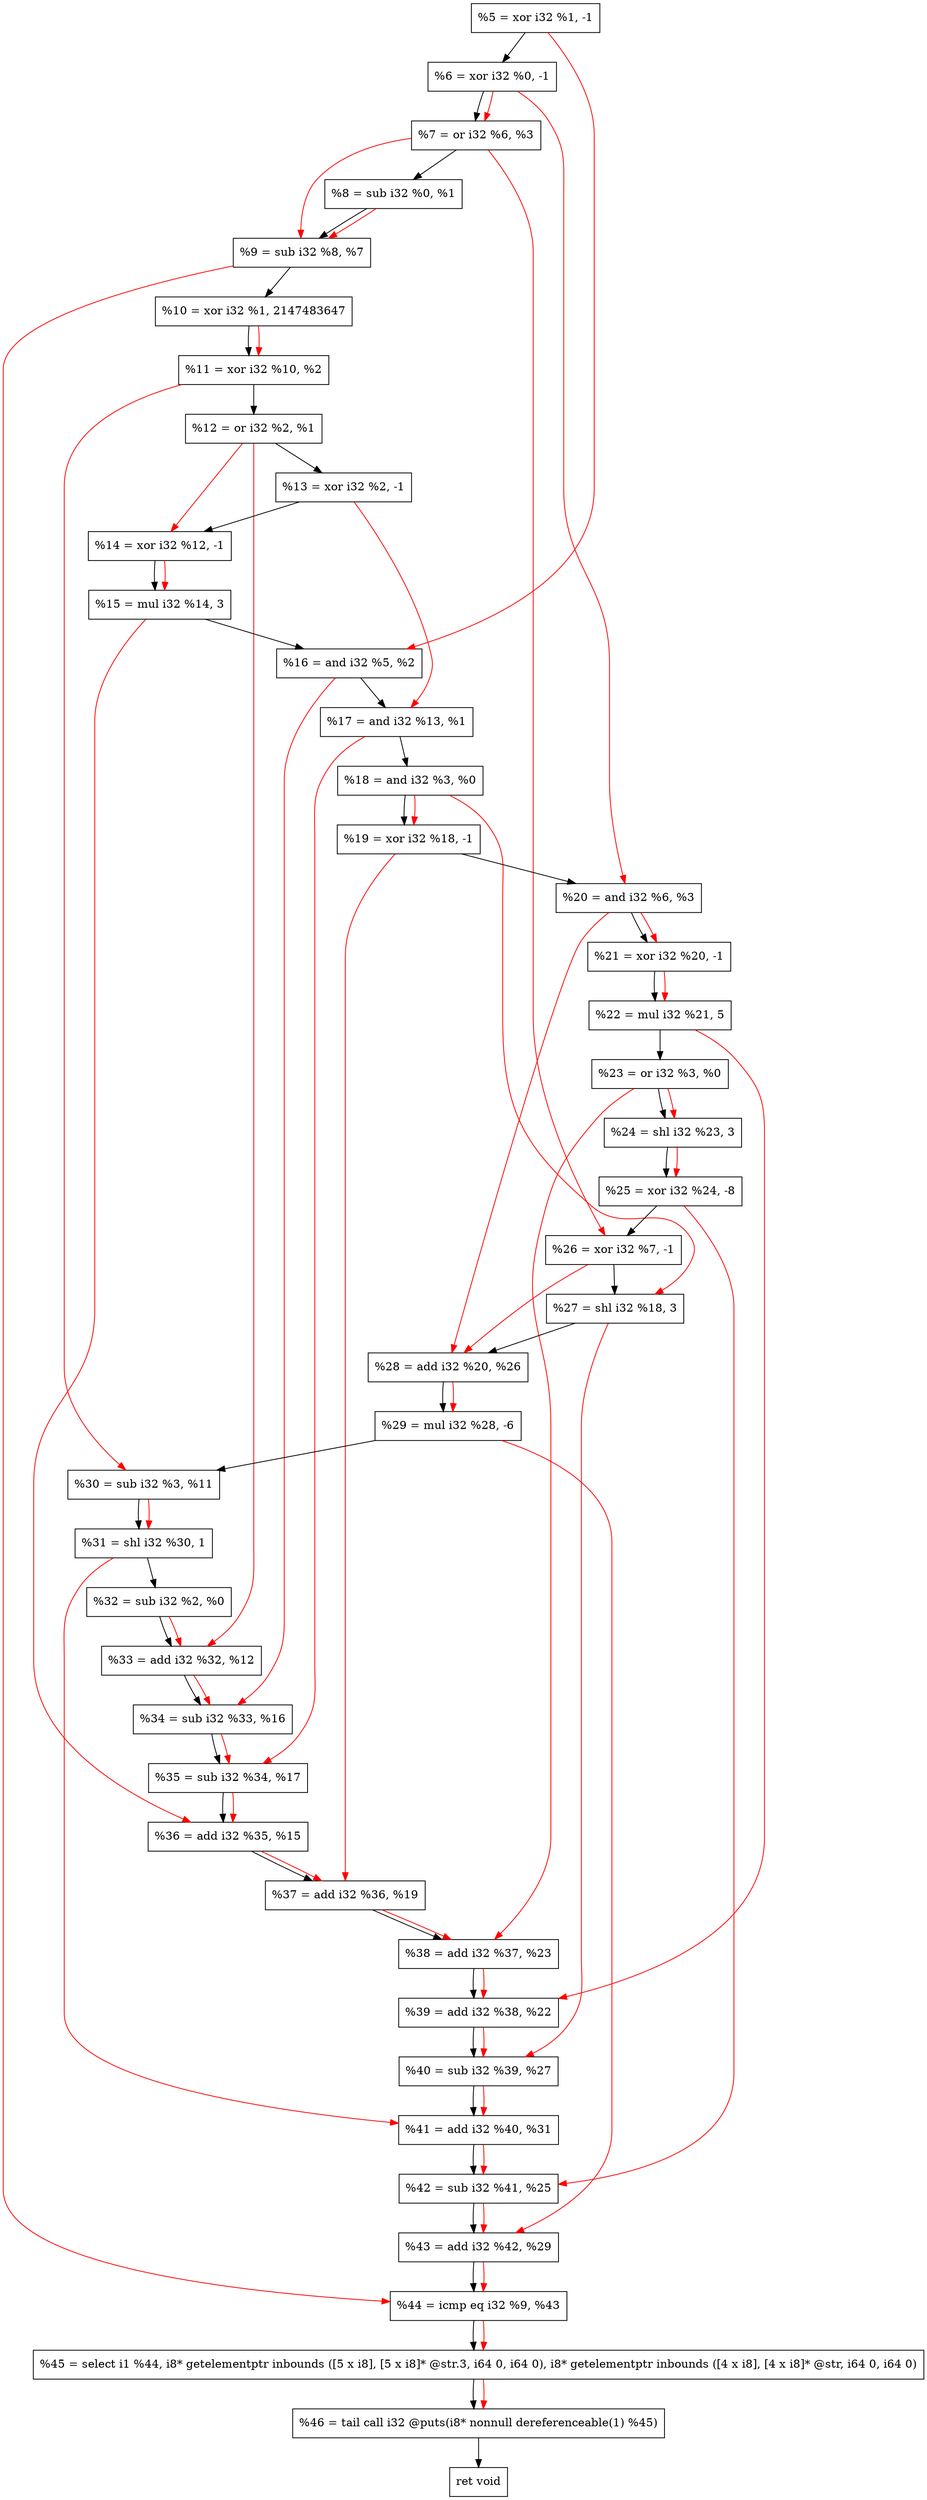 digraph "DFG for'crackme' function" {
	Node0x24ae130[shape=record, label="  %5 = xor i32 %1, -1"];
	Node0x24ae1a0[shape=record, label="  %6 = xor i32 %0, -1"];
	Node0x24ae210[shape=record, label="  %7 = or i32 %6, %3"];
	Node0x24ae280[shape=record, label="  %8 = sub i32 %0, %1"];
	Node0x24ae2f0[shape=record, label="  %9 = sub i32 %8, %7"];
	Node0x24ae390[shape=record, label="  %10 = xor i32 %1, 2147483647"];
	Node0x24ae400[shape=record, label="  %11 = xor i32 %10, %2"];
	Node0x24ae470[shape=record, label="  %12 = or i32 %2, %1"];
	Node0x24ae4e0[shape=record, label="  %13 = xor i32 %2, -1"];
	Node0x24ae550[shape=record, label="  %14 = xor i32 %12, -1"];
	Node0x24ae5f0[shape=record, label="  %15 = mul i32 %14, 3"];
	Node0x24ae660[shape=record, label="  %16 = and i32 %5, %2"];
	Node0x24ae6d0[shape=record, label="  %17 = and i32 %13, %1"];
	Node0x24ae740[shape=record, label="  %18 = and i32 %3, %0"];
	Node0x24ae7b0[shape=record, label="  %19 = xor i32 %18, -1"];
	Node0x24ae820[shape=record, label="  %20 = and i32 %6, %3"];
	Node0x24ae890[shape=record, label="  %21 = xor i32 %20, -1"];
	Node0x24ae930[shape=record, label="  %22 = mul i32 %21, 5"];
	Node0x24ae9a0[shape=record, label="  %23 = or i32 %3, %0"];
	Node0x24aea10[shape=record, label="  %24 = shl i32 %23, 3"];
	Node0x24aeab0[shape=record, label="  %25 = xor i32 %24, -8"];
	Node0x24aeb20[shape=record, label="  %26 = xor i32 %7, -1"];
	Node0x24aeb90[shape=record, label="  %27 = shl i32 %18, 3"];
	Node0x24aec00[shape=record, label="  %28 = add i32 %20, %26"];
	Node0x24aeca0[shape=record, label="  %29 = mul i32 %28, -6"];
	Node0x24aed10[shape=record, label="  %30 = sub i32 %3, %11"];
	Node0x24aedb0[shape=record, label="  %31 = shl i32 %30, 1"];
	Node0x24aee20[shape=record, label="  %32 = sub i32 %2, %0"];
	Node0x24af0a0[shape=record, label="  %33 = add i32 %32, %12"];
	Node0x24af110[shape=record, label="  %34 = sub i32 %33, %16"];
	Node0x24af180[shape=record, label="  %35 = sub i32 %34, %17"];
	Node0x24af1f0[shape=record, label="  %36 = add i32 %35, %15"];
	Node0x24af260[shape=record, label="  %37 = add i32 %36, %19"];
	Node0x24af2d0[shape=record, label="  %38 = add i32 %37, %23"];
	Node0x24af340[shape=record, label="  %39 = add i32 %38, %22"];
	Node0x24af3b0[shape=record, label="  %40 = sub i32 %39, %27"];
	Node0x24af420[shape=record, label="  %41 = add i32 %40, %31"];
	Node0x24af490[shape=record, label="  %42 = sub i32 %41, %25"];
	Node0x24af500[shape=record, label="  %43 = add i32 %42, %29"];
	Node0x24af570[shape=record, label="  %44 = icmp eq i32 %9, %43"];
	Node0x244e268[shape=record, label="  %45 = select i1 %44, i8* getelementptr inbounds ([5 x i8], [5 x i8]* @str.3, i64 0, i64 0), i8* getelementptr inbounds ([4 x i8], [4 x i8]* @str, i64 0, i64 0)"];
	Node0x24afa10[shape=record, label="  %46 = tail call i32 @puts(i8* nonnull dereferenceable(1) %45)"];
	Node0x24afa60[shape=record, label="  ret void"];
	Node0x24ae130 -> Node0x24ae1a0;
	Node0x24ae1a0 -> Node0x24ae210;
	Node0x24ae210 -> Node0x24ae280;
	Node0x24ae280 -> Node0x24ae2f0;
	Node0x24ae2f0 -> Node0x24ae390;
	Node0x24ae390 -> Node0x24ae400;
	Node0x24ae400 -> Node0x24ae470;
	Node0x24ae470 -> Node0x24ae4e0;
	Node0x24ae4e0 -> Node0x24ae550;
	Node0x24ae550 -> Node0x24ae5f0;
	Node0x24ae5f0 -> Node0x24ae660;
	Node0x24ae660 -> Node0x24ae6d0;
	Node0x24ae6d0 -> Node0x24ae740;
	Node0x24ae740 -> Node0x24ae7b0;
	Node0x24ae7b0 -> Node0x24ae820;
	Node0x24ae820 -> Node0x24ae890;
	Node0x24ae890 -> Node0x24ae930;
	Node0x24ae930 -> Node0x24ae9a0;
	Node0x24ae9a0 -> Node0x24aea10;
	Node0x24aea10 -> Node0x24aeab0;
	Node0x24aeab0 -> Node0x24aeb20;
	Node0x24aeb20 -> Node0x24aeb90;
	Node0x24aeb90 -> Node0x24aec00;
	Node0x24aec00 -> Node0x24aeca0;
	Node0x24aeca0 -> Node0x24aed10;
	Node0x24aed10 -> Node0x24aedb0;
	Node0x24aedb0 -> Node0x24aee20;
	Node0x24aee20 -> Node0x24af0a0;
	Node0x24af0a0 -> Node0x24af110;
	Node0x24af110 -> Node0x24af180;
	Node0x24af180 -> Node0x24af1f0;
	Node0x24af1f0 -> Node0x24af260;
	Node0x24af260 -> Node0x24af2d0;
	Node0x24af2d0 -> Node0x24af340;
	Node0x24af340 -> Node0x24af3b0;
	Node0x24af3b0 -> Node0x24af420;
	Node0x24af420 -> Node0x24af490;
	Node0x24af490 -> Node0x24af500;
	Node0x24af500 -> Node0x24af570;
	Node0x24af570 -> Node0x244e268;
	Node0x244e268 -> Node0x24afa10;
	Node0x24afa10 -> Node0x24afa60;
edge [color=red]
	Node0x24ae1a0 -> Node0x24ae210;
	Node0x24ae280 -> Node0x24ae2f0;
	Node0x24ae210 -> Node0x24ae2f0;
	Node0x24ae390 -> Node0x24ae400;
	Node0x24ae470 -> Node0x24ae550;
	Node0x24ae550 -> Node0x24ae5f0;
	Node0x24ae130 -> Node0x24ae660;
	Node0x24ae4e0 -> Node0x24ae6d0;
	Node0x24ae740 -> Node0x24ae7b0;
	Node0x24ae1a0 -> Node0x24ae820;
	Node0x24ae820 -> Node0x24ae890;
	Node0x24ae890 -> Node0x24ae930;
	Node0x24ae9a0 -> Node0x24aea10;
	Node0x24aea10 -> Node0x24aeab0;
	Node0x24ae210 -> Node0x24aeb20;
	Node0x24ae740 -> Node0x24aeb90;
	Node0x24ae820 -> Node0x24aec00;
	Node0x24aeb20 -> Node0x24aec00;
	Node0x24aec00 -> Node0x24aeca0;
	Node0x24ae400 -> Node0x24aed10;
	Node0x24aed10 -> Node0x24aedb0;
	Node0x24aee20 -> Node0x24af0a0;
	Node0x24ae470 -> Node0x24af0a0;
	Node0x24af0a0 -> Node0x24af110;
	Node0x24ae660 -> Node0x24af110;
	Node0x24af110 -> Node0x24af180;
	Node0x24ae6d0 -> Node0x24af180;
	Node0x24af180 -> Node0x24af1f0;
	Node0x24ae5f0 -> Node0x24af1f0;
	Node0x24af1f0 -> Node0x24af260;
	Node0x24ae7b0 -> Node0x24af260;
	Node0x24af260 -> Node0x24af2d0;
	Node0x24ae9a0 -> Node0x24af2d0;
	Node0x24af2d0 -> Node0x24af340;
	Node0x24ae930 -> Node0x24af340;
	Node0x24af340 -> Node0x24af3b0;
	Node0x24aeb90 -> Node0x24af3b0;
	Node0x24af3b0 -> Node0x24af420;
	Node0x24aedb0 -> Node0x24af420;
	Node0x24af420 -> Node0x24af490;
	Node0x24aeab0 -> Node0x24af490;
	Node0x24af490 -> Node0x24af500;
	Node0x24aeca0 -> Node0x24af500;
	Node0x24ae2f0 -> Node0x24af570;
	Node0x24af500 -> Node0x24af570;
	Node0x24af570 -> Node0x244e268;
	Node0x244e268 -> Node0x24afa10;
}
